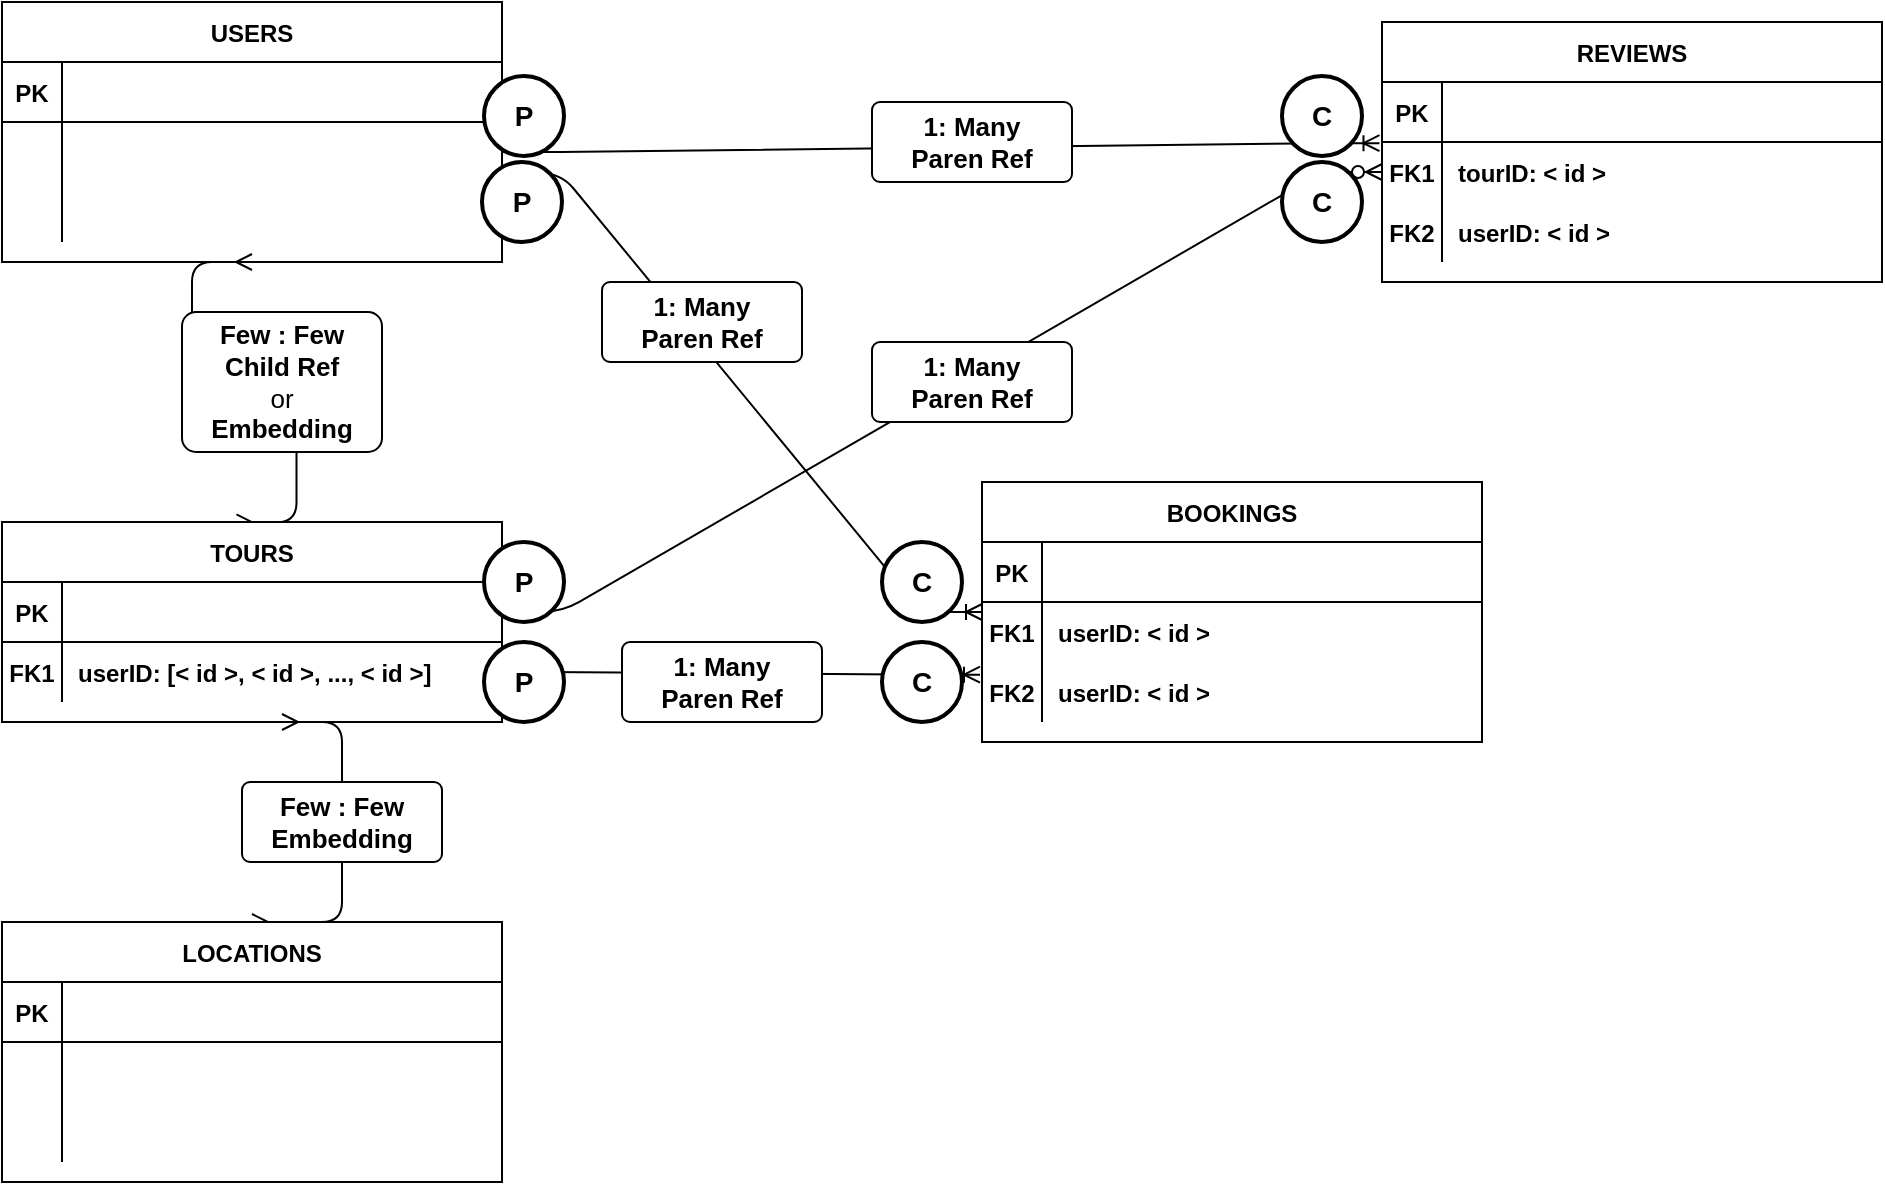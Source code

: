 <mxfile version="13.8.0" type="github">
  <diagram id="R2lEEEUBdFMjLlhIrx00" name="Page-1">
    <mxGraphModel dx="2071" dy="682" grid="1" gridSize="10" guides="1" tooltips="1" connect="1" arrows="1" fold="1" page="1" pageScale="1" pageWidth="850" pageHeight="1100" math="0" shadow="0" extFonts="Permanent Marker^https://fonts.googleapis.com/css?family=Permanent+Marker">
      <root>
        <mxCell id="0" />
        <mxCell id="1" parent="0" />
        <mxCell id="iMWU1Z2K77jE19eJ0xSf-21" value="" style="edgeStyle=entityRelationEdgeStyle;fontSize=12;html=1;endArrow=ERoneToMany;entryX=-0.005;entryY=0.02;entryDx=0;entryDy=0;entryPerimeter=0;" parent="1" source="C-vyLk0tnHw3VtMMgP7b-6" target="C-vyLk0tnHw3VtMMgP7b-17" edge="1">
          <mxGeometry width="100" height="100" relative="1" as="geometry">
            <mxPoint x="700" y="340" as="sourcePoint" />
            <mxPoint x="425" y="120" as="targetPoint" />
          </mxGeometry>
        </mxCell>
        <mxCell id="iMWU1Z2K77jE19eJ0xSf-24" value="" style="edgeStyle=entityRelationEdgeStyle;fontSize=12;html=1;endArrow=ERzeroToMany;endFill=1;exitX=1;exitY=0.5;exitDx=0;exitDy=0;" parent="1" source="C-vyLk0tnHw3VtMMgP7b-24" target="C-vyLk0tnHw3VtMMgP7b-17" edge="1">
          <mxGeometry width="100" height="100" relative="1" as="geometry">
            <mxPoint x="390" y="290" as="sourcePoint" />
            <mxPoint x="500" y="190" as="targetPoint" />
          </mxGeometry>
        </mxCell>
        <mxCell id="iMWU1Z2K77jE19eJ0xSf-26" value="&lt;span style=&quot;font-weight: 700 ; text-align: left&quot;&gt;1: Many&lt;/span&gt;&lt;br style=&quot;padding: 0px ; margin: 0px ; font-weight: 700 ; text-align: left&quot;&gt;&lt;span style=&quot;font-weight: 700 ; text-align: left&quot;&gt;Paren Ref&lt;/span&gt;" style="rounded=1;arcSize=10;whiteSpace=wrap;html=1;align=center;fontSize=13;" parent="1" vertex="1">
          <mxGeometry x="425" y="100" width="100" height="40" as="geometry" />
        </mxCell>
        <mxCell id="iMWU1Z2K77jE19eJ0xSf-27" value="&lt;span style=&quot;font-weight: 700 ; text-align: left&quot;&gt;1: Many&lt;/span&gt;&lt;br style=&quot;padding: 0px ; margin: 0px ; font-weight: 700 ; text-align: left&quot;&gt;&lt;span style=&quot;font-weight: 700 ; text-align: left&quot;&gt;Paren Ref&lt;/span&gt;" style="rounded=1;arcSize=10;whiteSpace=wrap;html=1;align=center;fontSize=13;rotation=0;" parent="1" vertex="1">
          <mxGeometry x="425" y="220" width="100" height="40" as="geometry" />
        </mxCell>
        <mxCell id="iMWU1Z2K77jE19eJ0xSf-31" value="" style="edgeStyle=entityRelationEdgeStyle;fontSize=12;html=1;endArrow=ERmany;startArrow=ERmany;entryX=0.5;entryY=0;entryDx=0;entryDy=0;" parent="1" target="iMWU1Z2K77jE19eJ0xSf-1" edge="1">
          <mxGeometry width="100" height="100" relative="1" as="geometry">
            <mxPoint x="130" y="410" as="sourcePoint" />
            <mxPoint x="110" y="490" as="targetPoint" />
          </mxGeometry>
        </mxCell>
        <mxCell id="iMWU1Z2K77jE19eJ0xSf-32" value="&lt;span style=&quot;font-weight: 700 ; text-align: left&quot;&gt;Few : Few&lt;/span&gt;&lt;br style=&quot;padding: 0px ; margin: 0px ; font-weight: 700 ; text-align: left&quot;&gt;&lt;div style=&quot;text-align: left&quot;&gt;&lt;b&gt;Embedding&lt;/b&gt;&lt;/div&gt;" style="rounded=1;arcSize=10;whiteSpace=wrap;html=1;align=center;fontSize=13;rotation=0;" parent="1" vertex="1">
          <mxGeometry x="110" y="440" width="100" height="40" as="geometry" />
        </mxCell>
        <mxCell id="XOxVRT3mR6SrcXWN9R6X-1" value="" style="edgeStyle=entityRelationEdgeStyle;fontSize=12;html=1;endArrow=ERmany;startArrow=ERmany;exitX=0.469;exitY=0.002;exitDx=0;exitDy=0;exitPerimeter=0;entryX=0.5;entryY=1;entryDx=0;entryDy=0;" edge="1" parent="1" source="C-vyLk0tnHw3VtMMgP7b-23" target="C-vyLk0tnHw3VtMMgP7b-2">
          <mxGeometry width="100" height="100" relative="1" as="geometry">
            <mxPoint x="140" y="321.59" as="sourcePoint" />
            <mxPoint x="528.75" y="210.0" as="targetPoint" />
          </mxGeometry>
        </mxCell>
        <mxCell id="XOxVRT3mR6SrcXWN9R6X-2" value="&lt;span style=&quot;font-weight: 700 ; text-align: left&quot;&gt;Few : Few&lt;br&gt;&lt;/span&gt;&lt;b&gt;Child Ref&lt;/b&gt;&lt;br&gt;or&lt;br style=&quot;padding: 0px ; margin: 0px ; font-weight: 700 ; text-align: left&quot;&gt;&lt;div style=&quot;text-align: left&quot;&gt;&lt;b&gt;Embedding&lt;/b&gt;&lt;/div&gt;" style="rounded=1;arcSize=10;whiteSpace=wrap;html=1;align=center;fontSize=13;rotation=0;" vertex="1" parent="1">
          <mxGeometry x="80" y="205" width="100" height="70" as="geometry" />
        </mxCell>
        <mxCell id="C-vyLk0tnHw3VtMMgP7b-2" value="USERS" style="shape=table;startSize=30;container=1;collapsible=1;childLayout=tableLayout;fixedRows=1;rowLines=0;fontStyle=1;align=center;resizeLast=1;" parent="1" vertex="1">
          <mxGeometry x="-10" y="50" width="250" height="130" as="geometry" />
        </mxCell>
        <mxCell id="C-vyLk0tnHw3VtMMgP7b-3" value="" style="shape=partialRectangle;collapsible=0;dropTarget=0;pointerEvents=0;fillColor=none;points=[[0,0.5],[1,0.5]];portConstraint=eastwest;top=0;left=0;right=0;bottom=1;" parent="C-vyLk0tnHw3VtMMgP7b-2" vertex="1">
          <mxGeometry y="30" width="250" height="30" as="geometry" />
        </mxCell>
        <mxCell id="C-vyLk0tnHw3VtMMgP7b-4" value="PK" style="shape=partialRectangle;overflow=hidden;connectable=0;fillColor=none;top=0;left=0;bottom=0;right=0;fontStyle=1;" parent="C-vyLk0tnHw3VtMMgP7b-3" vertex="1">
          <mxGeometry width="30" height="30" as="geometry" />
        </mxCell>
        <mxCell id="C-vyLk0tnHw3VtMMgP7b-5" value="" style="shape=partialRectangle;overflow=hidden;connectable=0;fillColor=none;top=0;left=0;bottom=0;right=0;align=left;spacingLeft=6;fontStyle=5;" parent="C-vyLk0tnHw3VtMMgP7b-3" vertex="1">
          <mxGeometry x="30" width="220" height="30" as="geometry" />
        </mxCell>
        <mxCell id="C-vyLk0tnHw3VtMMgP7b-6" value="" style="shape=partialRectangle;collapsible=0;dropTarget=0;pointerEvents=0;fillColor=none;points=[[0,0.5],[1,0.5]];portConstraint=eastwest;top=0;left=0;right=0;bottom=0;" parent="C-vyLk0tnHw3VtMMgP7b-2" vertex="1">
          <mxGeometry y="60" width="250" height="30" as="geometry" />
        </mxCell>
        <mxCell id="C-vyLk0tnHw3VtMMgP7b-7" value="" style="shape=partialRectangle;overflow=hidden;connectable=0;fillColor=none;top=0;left=0;bottom=0;right=0;fontStyle=1" parent="C-vyLk0tnHw3VtMMgP7b-6" vertex="1">
          <mxGeometry width="30" height="30" as="geometry" />
        </mxCell>
        <mxCell id="C-vyLk0tnHw3VtMMgP7b-8" value="" style="shape=partialRectangle;overflow=hidden;connectable=0;fillColor=none;top=0;left=0;bottom=0;right=0;align=left;spacingLeft=6;fontStyle=1" parent="C-vyLk0tnHw3VtMMgP7b-6" vertex="1">
          <mxGeometry x="30" width="220" height="30" as="geometry" />
        </mxCell>
        <mxCell id="C-vyLk0tnHw3VtMMgP7b-9" value="" style="shape=partialRectangle;collapsible=0;dropTarget=0;pointerEvents=0;fillColor=none;points=[[0,0.5],[1,0.5]];portConstraint=eastwest;top=0;left=0;right=0;bottom=0;" parent="C-vyLk0tnHw3VtMMgP7b-2" vertex="1">
          <mxGeometry y="90" width="250" height="30" as="geometry" />
        </mxCell>
        <mxCell id="C-vyLk0tnHw3VtMMgP7b-10" value="" style="shape=partialRectangle;overflow=hidden;connectable=0;fillColor=none;top=0;left=0;bottom=0;right=0;" parent="C-vyLk0tnHw3VtMMgP7b-9" vertex="1">
          <mxGeometry width="30" height="30" as="geometry" />
        </mxCell>
        <mxCell id="C-vyLk0tnHw3VtMMgP7b-11" value="" style="shape=partialRectangle;overflow=hidden;connectable=0;fillColor=none;top=0;left=0;bottom=0;right=0;align=left;spacingLeft=6;fontStyle=1" parent="C-vyLk0tnHw3VtMMgP7b-9" vertex="1">
          <mxGeometry x="30" width="220" height="30" as="geometry" />
        </mxCell>
        <mxCell id="C-vyLk0tnHw3VtMMgP7b-23" value="TOURS" style="shape=table;startSize=30;container=1;collapsible=1;childLayout=tableLayout;fixedRows=1;rowLines=0;fontStyle=1;align=center;resizeLast=1;" parent="1" vertex="1">
          <mxGeometry x="-10" y="310" width="250" height="100" as="geometry" />
        </mxCell>
        <mxCell id="C-vyLk0tnHw3VtMMgP7b-24" value="" style="shape=partialRectangle;collapsible=0;dropTarget=0;pointerEvents=0;fillColor=none;points=[[0,0.5],[1,0.5]];portConstraint=eastwest;top=0;left=0;right=0;bottom=1;" parent="C-vyLk0tnHw3VtMMgP7b-23" vertex="1">
          <mxGeometry y="30" width="250" height="30" as="geometry" />
        </mxCell>
        <mxCell id="C-vyLk0tnHw3VtMMgP7b-25" value="PK" style="shape=partialRectangle;overflow=hidden;connectable=0;fillColor=none;top=0;left=0;bottom=0;right=0;fontStyle=1;" parent="C-vyLk0tnHw3VtMMgP7b-24" vertex="1">
          <mxGeometry width="30" height="30" as="geometry" />
        </mxCell>
        <mxCell id="C-vyLk0tnHw3VtMMgP7b-26" value="" style="shape=partialRectangle;overflow=hidden;connectable=0;fillColor=none;top=0;left=0;bottom=0;right=0;align=left;spacingLeft=6;fontStyle=5;" parent="C-vyLk0tnHw3VtMMgP7b-24" vertex="1">
          <mxGeometry x="30" width="220" height="30" as="geometry" />
        </mxCell>
        <mxCell id="C-vyLk0tnHw3VtMMgP7b-27" value="" style="shape=partialRectangle;collapsible=0;dropTarget=0;pointerEvents=0;fillColor=none;points=[[0,0.5],[1,0.5]];portConstraint=eastwest;top=0;left=0;right=0;bottom=0;" parent="C-vyLk0tnHw3VtMMgP7b-23" vertex="1">
          <mxGeometry y="60" width="250" height="30" as="geometry" />
        </mxCell>
        <mxCell id="C-vyLk0tnHw3VtMMgP7b-28" value="FK1" style="shape=partialRectangle;overflow=hidden;connectable=0;fillColor=none;top=0;left=0;bottom=0;right=0;fontStyle=1" parent="C-vyLk0tnHw3VtMMgP7b-27" vertex="1">
          <mxGeometry width="30" height="30" as="geometry" />
        </mxCell>
        <mxCell id="C-vyLk0tnHw3VtMMgP7b-29" value="userID: [&lt; id &gt;, &lt; id &gt;, ..., &lt; id &gt;]" style="shape=partialRectangle;overflow=hidden;connectable=0;fillColor=none;top=0;left=0;bottom=0;right=0;align=left;spacingLeft=6;fontStyle=1" parent="C-vyLk0tnHw3VtMMgP7b-27" vertex="1">
          <mxGeometry x="30" width="220" height="30" as="geometry" />
        </mxCell>
        <mxCell id="C-vyLk0tnHw3VtMMgP7b-13" value="REVIEWS" style="shape=table;startSize=30;container=1;collapsible=1;childLayout=tableLayout;fixedRows=1;rowLines=0;fontStyle=1;align=center;resizeLast=1;" parent="1" vertex="1">
          <mxGeometry x="680" y="60" width="250" height="130" as="geometry" />
        </mxCell>
        <mxCell id="C-vyLk0tnHw3VtMMgP7b-14" value="" style="shape=partialRectangle;collapsible=0;dropTarget=0;pointerEvents=0;fillColor=none;points=[[0,0.5],[1,0.5]];portConstraint=eastwest;top=0;left=0;right=0;bottom=1;" parent="C-vyLk0tnHw3VtMMgP7b-13" vertex="1">
          <mxGeometry y="30" width="250" height="30" as="geometry" />
        </mxCell>
        <mxCell id="C-vyLk0tnHw3VtMMgP7b-15" value="PK" style="shape=partialRectangle;overflow=hidden;connectable=0;fillColor=none;top=0;left=0;bottom=0;right=0;fontStyle=1;" parent="C-vyLk0tnHw3VtMMgP7b-14" vertex="1">
          <mxGeometry width="30" height="30" as="geometry" />
        </mxCell>
        <mxCell id="C-vyLk0tnHw3VtMMgP7b-16" value="" style="shape=partialRectangle;overflow=hidden;connectable=0;fillColor=none;top=0;left=0;bottom=0;right=0;align=left;spacingLeft=6;fontStyle=5;" parent="C-vyLk0tnHw3VtMMgP7b-14" vertex="1">
          <mxGeometry x="30" width="220" height="30" as="geometry" />
        </mxCell>
        <mxCell id="C-vyLk0tnHw3VtMMgP7b-17" value="" style="shape=partialRectangle;collapsible=0;dropTarget=0;pointerEvents=0;fillColor=none;points=[[0,0.5],[1,0.5]];portConstraint=eastwest;top=0;left=0;right=0;bottom=0;" parent="C-vyLk0tnHw3VtMMgP7b-13" vertex="1">
          <mxGeometry y="60" width="250" height="30" as="geometry" />
        </mxCell>
        <mxCell id="C-vyLk0tnHw3VtMMgP7b-18" value="FK1" style="shape=partialRectangle;overflow=hidden;connectable=0;fillColor=none;top=0;left=0;bottom=0;right=0;fontStyle=1" parent="C-vyLk0tnHw3VtMMgP7b-17" vertex="1">
          <mxGeometry width="30" height="30" as="geometry" />
        </mxCell>
        <mxCell id="C-vyLk0tnHw3VtMMgP7b-19" value="tourID: &lt; id &gt;" style="shape=partialRectangle;overflow=hidden;connectable=0;fillColor=none;top=0;left=0;bottom=0;right=0;align=left;spacingLeft=6;fontStyle=1" parent="C-vyLk0tnHw3VtMMgP7b-17" vertex="1">
          <mxGeometry x="30" width="220" height="30" as="geometry" />
        </mxCell>
        <mxCell id="C-vyLk0tnHw3VtMMgP7b-20" value="" style="shape=partialRectangle;collapsible=0;dropTarget=0;pointerEvents=0;fillColor=none;points=[[0,0.5],[1,0.5]];portConstraint=eastwest;top=0;left=0;right=0;bottom=0;" parent="C-vyLk0tnHw3VtMMgP7b-13" vertex="1">
          <mxGeometry y="90" width="250" height="30" as="geometry" />
        </mxCell>
        <mxCell id="C-vyLk0tnHw3VtMMgP7b-21" value="FK2" style="shape=partialRectangle;overflow=hidden;connectable=0;fillColor=none;top=0;left=0;bottom=0;right=0;fontStyle=1" parent="C-vyLk0tnHw3VtMMgP7b-20" vertex="1">
          <mxGeometry width="30" height="30" as="geometry" />
        </mxCell>
        <mxCell id="C-vyLk0tnHw3VtMMgP7b-22" value="userID: &lt; id &gt;" style="shape=partialRectangle;overflow=hidden;connectable=0;fillColor=none;top=0;left=0;bottom=0;right=0;align=left;spacingLeft=6;fontStyle=1" parent="C-vyLk0tnHw3VtMMgP7b-20" vertex="1">
          <mxGeometry x="30" width="220" height="30" as="geometry" />
        </mxCell>
        <mxCell id="XOxVRT3mR6SrcXWN9R6X-6" value="" style="edgeStyle=entityRelationEdgeStyle;fontSize=12;html=1;endArrow=ERoneToMany;exitX=0.998;exitY=-0.145;exitDx=0;exitDy=0;exitPerimeter=0;" edge="1" parent="1" source="C-vyLk0tnHw3VtMMgP7b-9" target="iMWU1Z2K77jE19eJ0xSf-11">
          <mxGeometry width="100" height="100" relative="1" as="geometry">
            <mxPoint x="250" y="135.0" as="sourcePoint" />
            <mxPoint x="688.75" y="130.6" as="targetPoint" />
          </mxGeometry>
        </mxCell>
        <mxCell id="XOxVRT3mR6SrcXWN9R6X-13" value="&lt;b&gt;&lt;font style=&quot;font-size: 14px&quot;&gt;P&lt;/font&gt;&lt;/b&gt;" style="strokeWidth=2;html=1;shape=mxgraph.flowchart.start_2;whiteSpace=wrap;" vertex="1" parent="1">
          <mxGeometry x="231" y="87" width="40" height="40" as="geometry" />
        </mxCell>
        <mxCell id="XOxVRT3mR6SrcXWN9R6X-14" value="&lt;b&gt;&lt;font style=&quot;font-size: 14px&quot;&gt;C&lt;/font&gt;&lt;/b&gt;" style="strokeWidth=2;html=1;shape=mxgraph.flowchart.start_2;whiteSpace=wrap;" vertex="1" parent="1">
          <mxGeometry x="630" y="87" width="40" height="40" as="geometry" />
        </mxCell>
        <mxCell id="XOxVRT3mR6SrcXWN9R6X-15" value="&lt;b&gt;&lt;font style=&quot;font-size: 14px&quot;&gt;P&lt;/font&gt;&lt;/b&gt;" style="strokeWidth=2;html=1;shape=mxgraph.flowchart.start_2;whiteSpace=wrap;" vertex="1" parent="1">
          <mxGeometry x="230" y="130" width="40" height="40" as="geometry" />
        </mxCell>
        <mxCell id="XOxVRT3mR6SrcXWN9R6X-18" value="&lt;b&gt;&lt;font style=&quot;font-size: 14px&quot;&gt;C&lt;/font&gt;&lt;/b&gt;" style="strokeWidth=2;html=1;shape=mxgraph.flowchart.start_2;whiteSpace=wrap;" vertex="1" parent="1">
          <mxGeometry x="430" y="320" width="40" height="40" as="geometry" />
        </mxCell>
        <mxCell id="XOxVRT3mR6SrcXWN9R6X-22" value="" style="edgeStyle=entityRelationEdgeStyle;fontSize=12;html=1;endArrow=ERoneToMany;exitX=1;exitY=0.5;exitDx=0;exitDy=0;entryX=-0.004;entryY=0.212;entryDx=0;entryDy=0;entryPerimeter=0;" edge="1" parent="1" source="C-vyLk0tnHw3VtMMgP7b-27" target="iMWU1Z2K77jE19eJ0xSf-18">
          <mxGeometry width="100" height="100" relative="1" as="geometry">
            <mxPoint x="249.5" y="145.65" as="sourcePoint" />
            <mxPoint x="435" y="535.0" as="targetPoint" />
          </mxGeometry>
        </mxCell>
        <mxCell id="XOxVRT3mR6SrcXWN9R6X-23" value="&lt;b&gt;&lt;font style=&quot;font-size: 14px&quot;&gt;C&lt;/font&gt;&lt;/b&gt;" style="strokeWidth=2;html=1;shape=mxgraph.flowchart.start_2;whiteSpace=wrap;" vertex="1" parent="1">
          <mxGeometry x="430" y="370" width="40" height="40" as="geometry" />
        </mxCell>
        <mxCell id="XOxVRT3mR6SrcXWN9R6X-26" value="&lt;b&gt;&lt;font style=&quot;font-size: 14px&quot;&gt;P&lt;/font&gt;&lt;/b&gt;" style="strokeWidth=2;html=1;shape=mxgraph.flowchart.start_2;whiteSpace=wrap;" vertex="1" parent="1">
          <mxGeometry x="231" y="370" width="40" height="40" as="geometry" />
        </mxCell>
        <mxCell id="XOxVRT3mR6SrcXWN9R6X-27" value="&lt;b&gt;&lt;font style=&quot;font-size: 14px&quot;&gt;P&lt;/font&gt;&lt;/b&gt;" style="strokeWidth=2;html=1;shape=mxgraph.flowchart.start_2;whiteSpace=wrap;" vertex="1" parent="1">
          <mxGeometry x="231" y="320" width="40" height="40" as="geometry" />
        </mxCell>
        <mxCell id="XOxVRT3mR6SrcXWN9R6X-28" value="&lt;b&gt;&lt;font style=&quot;font-size: 14px&quot;&gt;C&lt;/font&gt;&lt;/b&gt;" style="strokeWidth=2;html=1;shape=mxgraph.flowchart.start_2;whiteSpace=wrap;" vertex="1" parent="1">
          <mxGeometry x="630" y="130" width="40" height="40" as="geometry" />
        </mxCell>
        <mxCell id="iMWU1Z2K77jE19eJ0xSf-1" value="LOCATIONS" style="shape=table;startSize=30;container=1;collapsible=1;childLayout=tableLayout;fixedRows=1;rowLines=0;fontStyle=1;align=center;resizeLast=1;" parent="1" vertex="1">
          <mxGeometry x="-10" y="510" width="250" height="130" as="geometry" />
        </mxCell>
        <mxCell id="iMWU1Z2K77jE19eJ0xSf-2" value="" style="shape=partialRectangle;collapsible=0;dropTarget=0;pointerEvents=0;fillColor=none;points=[[0,0.5],[1,0.5]];portConstraint=eastwest;top=0;left=0;right=0;bottom=1;" parent="iMWU1Z2K77jE19eJ0xSf-1" vertex="1">
          <mxGeometry y="30" width="250" height="30" as="geometry" />
        </mxCell>
        <mxCell id="iMWU1Z2K77jE19eJ0xSf-3" value="PK" style="shape=partialRectangle;overflow=hidden;connectable=0;fillColor=none;top=0;left=0;bottom=0;right=0;fontStyle=1;" parent="iMWU1Z2K77jE19eJ0xSf-2" vertex="1">
          <mxGeometry width="30" height="30" as="geometry" />
        </mxCell>
        <mxCell id="iMWU1Z2K77jE19eJ0xSf-4" value="" style="shape=partialRectangle;overflow=hidden;connectable=0;fillColor=none;top=0;left=0;bottom=0;right=0;align=left;spacingLeft=6;fontStyle=5;" parent="iMWU1Z2K77jE19eJ0xSf-2" vertex="1">
          <mxGeometry x="30" width="220" height="30" as="geometry" />
        </mxCell>
        <mxCell id="iMWU1Z2K77jE19eJ0xSf-5" value="" style="shape=partialRectangle;collapsible=0;dropTarget=0;pointerEvents=0;fillColor=none;points=[[0,0.5],[1,0.5]];portConstraint=eastwest;top=0;left=0;right=0;bottom=0;" parent="iMWU1Z2K77jE19eJ0xSf-1" vertex="1">
          <mxGeometry y="60" width="250" height="30" as="geometry" />
        </mxCell>
        <mxCell id="iMWU1Z2K77jE19eJ0xSf-6" value="" style="shape=partialRectangle;overflow=hidden;connectable=0;fillColor=none;top=0;left=0;bottom=0;right=0;" parent="iMWU1Z2K77jE19eJ0xSf-5" vertex="1">
          <mxGeometry width="30" height="30" as="geometry" />
        </mxCell>
        <mxCell id="iMWU1Z2K77jE19eJ0xSf-7" value="" style="shape=partialRectangle;overflow=hidden;connectable=0;fillColor=none;top=0;left=0;bottom=0;right=0;align=left;spacingLeft=6;fontStyle=1" parent="iMWU1Z2K77jE19eJ0xSf-5" vertex="1">
          <mxGeometry x="30" width="220" height="30" as="geometry" />
        </mxCell>
        <mxCell id="iMWU1Z2K77jE19eJ0xSf-8" value="" style="shape=partialRectangle;collapsible=0;dropTarget=0;pointerEvents=0;fillColor=none;points=[[0,0.5],[1,0.5]];portConstraint=eastwest;top=0;left=0;right=0;bottom=0;" parent="iMWU1Z2K77jE19eJ0xSf-1" vertex="1">
          <mxGeometry y="90" width="250" height="30" as="geometry" />
        </mxCell>
        <mxCell id="iMWU1Z2K77jE19eJ0xSf-9" value="" style="shape=partialRectangle;overflow=hidden;connectable=0;fillColor=none;top=0;left=0;bottom=0;right=0;" parent="iMWU1Z2K77jE19eJ0xSf-8" vertex="1">
          <mxGeometry width="30" height="30" as="geometry" />
        </mxCell>
        <mxCell id="iMWU1Z2K77jE19eJ0xSf-10" value="" style="shape=partialRectangle;overflow=hidden;connectable=0;fillColor=none;top=0;left=0;bottom=0;right=0;align=left;spacingLeft=6;fontStyle=1" parent="iMWU1Z2K77jE19eJ0xSf-8" vertex="1">
          <mxGeometry x="30" width="220" height="30" as="geometry" />
        </mxCell>
        <mxCell id="iMWU1Z2K77jE19eJ0xSf-11" value="BOOKINGS" style="shape=table;startSize=30;container=1;collapsible=1;childLayout=tableLayout;fixedRows=1;rowLines=0;fontStyle=1;align=center;resizeLast=1;" parent="1" vertex="1">
          <mxGeometry x="480" y="290" width="250" height="130" as="geometry" />
        </mxCell>
        <mxCell id="iMWU1Z2K77jE19eJ0xSf-12" value="" style="shape=partialRectangle;collapsible=0;dropTarget=0;pointerEvents=0;fillColor=none;points=[[0,0.5],[1,0.5]];portConstraint=eastwest;top=0;left=0;right=0;bottom=1;" parent="iMWU1Z2K77jE19eJ0xSf-11" vertex="1">
          <mxGeometry y="30" width="250" height="30" as="geometry" />
        </mxCell>
        <mxCell id="iMWU1Z2K77jE19eJ0xSf-13" value="PK" style="shape=partialRectangle;overflow=hidden;connectable=0;fillColor=none;top=0;left=0;bottom=0;right=0;fontStyle=1;" parent="iMWU1Z2K77jE19eJ0xSf-12" vertex="1">
          <mxGeometry width="30" height="30" as="geometry" />
        </mxCell>
        <mxCell id="iMWU1Z2K77jE19eJ0xSf-14" value="" style="shape=partialRectangle;overflow=hidden;connectable=0;fillColor=none;top=0;left=0;bottom=0;right=0;align=left;spacingLeft=6;fontStyle=5;" parent="iMWU1Z2K77jE19eJ0xSf-12" vertex="1">
          <mxGeometry x="30" width="220" height="30" as="geometry" />
        </mxCell>
        <mxCell id="iMWU1Z2K77jE19eJ0xSf-15" value="" style="shape=partialRectangle;collapsible=0;dropTarget=0;pointerEvents=0;fillColor=none;points=[[0,0.5],[1,0.5]];portConstraint=eastwest;top=0;left=0;right=0;bottom=0;" parent="iMWU1Z2K77jE19eJ0xSf-11" vertex="1">
          <mxGeometry y="60" width="250" height="30" as="geometry" />
        </mxCell>
        <mxCell id="iMWU1Z2K77jE19eJ0xSf-16" value="FK1" style="shape=partialRectangle;overflow=hidden;connectable=0;fillColor=none;top=0;left=0;bottom=0;right=0;fontStyle=1" parent="iMWU1Z2K77jE19eJ0xSf-15" vertex="1">
          <mxGeometry width="30" height="30" as="geometry" />
        </mxCell>
        <mxCell id="iMWU1Z2K77jE19eJ0xSf-17" value="userID: &lt; id &gt;" style="shape=partialRectangle;overflow=hidden;connectable=0;fillColor=none;top=0;left=0;bottom=0;right=0;align=left;spacingLeft=6;fontStyle=1" parent="iMWU1Z2K77jE19eJ0xSf-15" vertex="1">
          <mxGeometry x="30" width="220" height="30" as="geometry" />
        </mxCell>
        <mxCell id="iMWU1Z2K77jE19eJ0xSf-18" value="" style="shape=partialRectangle;collapsible=0;dropTarget=0;pointerEvents=0;fillColor=none;points=[[0,0.5],[1,0.5]];portConstraint=eastwest;top=0;left=0;right=0;bottom=0;" parent="iMWU1Z2K77jE19eJ0xSf-11" vertex="1">
          <mxGeometry y="90" width="250" height="30" as="geometry" />
        </mxCell>
        <mxCell id="iMWU1Z2K77jE19eJ0xSf-19" value="FK2" style="shape=partialRectangle;overflow=hidden;connectable=0;fillColor=none;top=0;left=0;bottom=0;right=0;fontStyle=1" parent="iMWU1Z2K77jE19eJ0xSf-18" vertex="1">
          <mxGeometry width="30" height="30" as="geometry" />
        </mxCell>
        <mxCell id="iMWU1Z2K77jE19eJ0xSf-20" value="userID: &lt; id &gt;" style="shape=partialRectangle;overflow=hidden;connectable=0;fillColor=none;top=0;left=0;bottom=0;right=0;align=left;spacingLeft=6;fontStyle=1" parent="iMWU1Z2K77jE19eJ0xSf-18" vertex="1">
          <mxGeometry x="30" width="220" height="30" as="geometry" />
        </mxCell>
        <mxCell id="XOxVRT3mR6SrcXWN9R6X-31" value="&lt;span style=&quot;font-weight: 700 ; text-align: left&quot;&gt;1: Many&lt;/span&gt;&lt;br style=&quot;padding: 0px ; margin: 0px ; font-weight: 700 ; text-align: left&quot;&gt;&lt;span style=&quot;font-weight: 700 ; text-align: left&quot;&gt;Paren Ref&lt;/span&gt;" style="rounded=1;arcSize=10;whiteSpace=wrap;html=1;align=center;fontSize=13;rotation=0;" vertex="1" parent="1">
          <mxGeometry x="290" y="190" width="100" height="40" as="geometry" />
        </mxCell>
        <mxCell id="XOxVRT3mR6SrcXWN9R6X-34" value="&lt;span style=&quot;font-weight: 700 ; text-align: left&quot;&gt;1: Many&lt;/span&gt;&lt;br style=&quot;padding: 0px ; margin: 0px ; font-weight: 700 ; text-align: left&quot;&gt;&lt;span style=&quot;font-weight: 700 ; text-align: left&quot;&gt;Paren Ref&lt;/span&gt;" style="rounded=1;arcSize=10;whiteSpace=wrap;html=1;align=center;fontSize=13;rotation=0;" vertex="1" parent="1">
          <mxGeometry x="300" y="370" width="100" height="40" as="geometry" />
        </mxCell>
      </root>
    </mxGraphModel>
  </diagram>
</mxfile>
